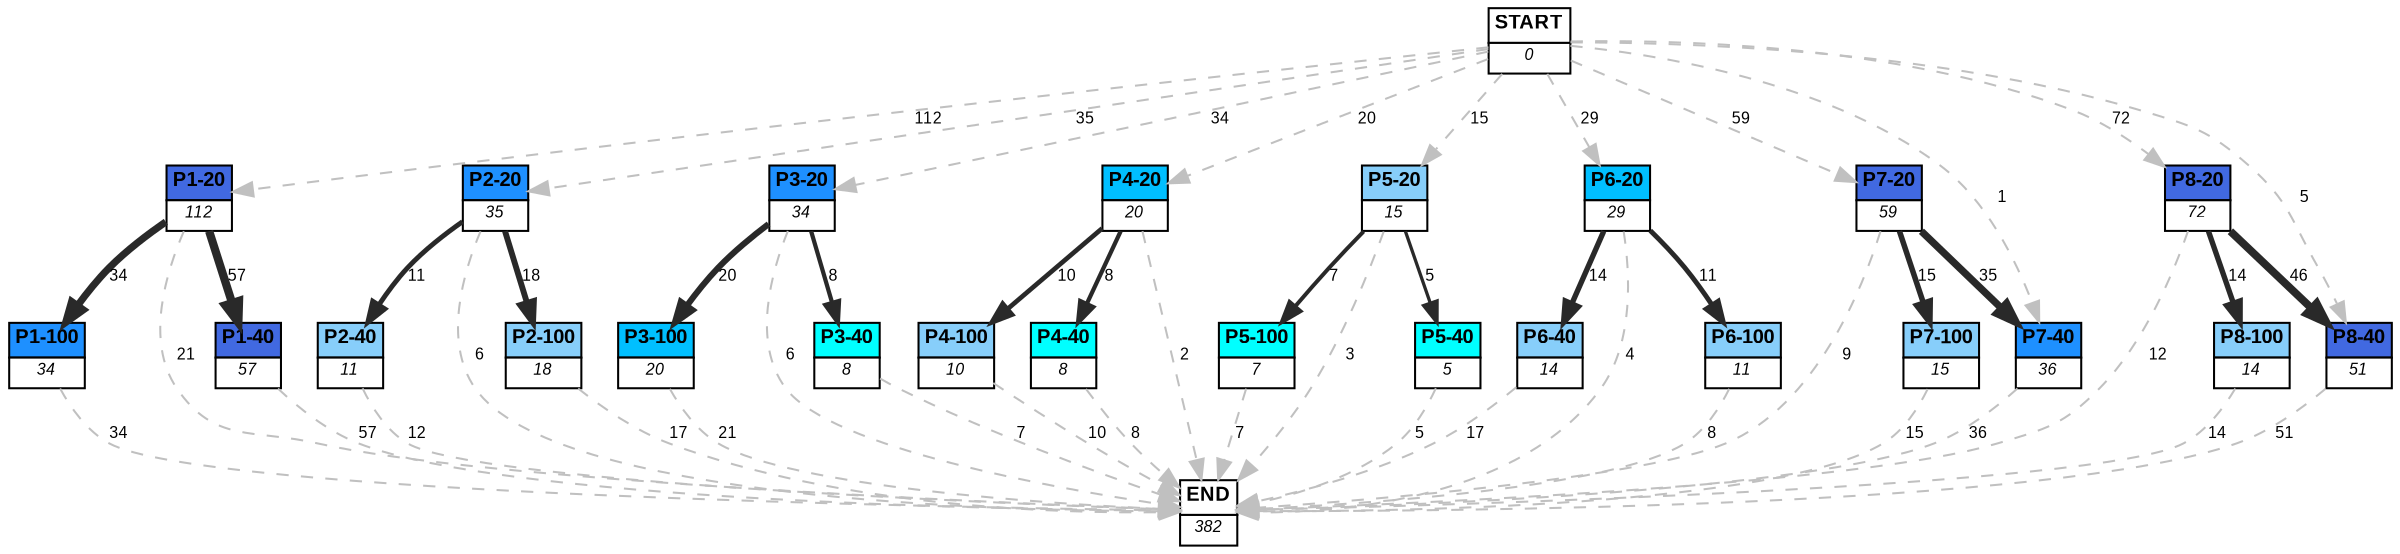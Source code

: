 digraph graphname {
	dpi = 150
	size="16,11!";
	margin = 0;
"P1-20" [shape=plain, label=<<table border="0" cellborder="1" cellspacing="0"><tr><td bgcolor="royalblue"><FONT face="Arial" POINT-SIZE="10"><b>P1-20</b></FONT></td></tr><tr><td bgcolor="white"><FONT face="Arial" POINT-SIZE="8"><i>112</i></FONT></td></tr></table>>]
"P1-40" [shape=plain, label=<<table border="0" cellborder="1" cellspacing="0"><tr><td bgcolor="royalblue"><FONT face="Arial" POINT-SIZE="10"><b>P1-40</b></FONT></td></tr><tr><td bgcolor="white"><FONT face="Arial" POINT-SIZE="8"><i>57</i></FONT></td></tr></table>>]
"P1-100" [shape=plain, label=<<table border="0" cellborder="1" cellspacing="0"><tr><td bgcolor="dodgerblue"><FONT face="Arial" POINT-SIZE="10"><b>P1-100</b></FONT></td></tr><tr><td bgcolor="white"><FONT face="Arial" POINT-SIZE="8"><i>34</i></FONT></td></tr></table>>]
"P2-20" [shape=plain, label=<<table border="0" cellborder="1" cellspacing="0"><tr><td bgcolor="dodgerblue"><FONT face="Arial" POINT-SIZE="10"><b>P2-20</b></FONT></td></tr><tr><td bgcolor="white"><FONT face="Arial" POINT-SIZE="8"><i>35</i></FONT></td></tr></table>>]
"P2-100" [shape=plain, label=<<table border="0" cellborder="1" cellspacing="0"><tr><td bgcolor="lightskyblue"><FONT face="Arial" POINT-SIZE="10"><b>P2-100</b></FONT></td></tr><tr><td bgcolor="white"><FONT face="Arial" POINT-SIZE="8"><i>18</i></FONT></td></tr></table>>]
"P2-40" [shape=plain, label=<<table border="0" cellborder="1" cellspacing="0"><tr><td bgcolor="lightskyblue"><FONT face="Arial" POINT-SIZE="10"><b>P2-40</b></FONT></td></tr><tr><td bgcolor="white"><FONT face="Arial" POINT-SIZE="8"><i>11</i></FONT></td></tr></table>>]
"P3-20" [shape=plain, label=<<table border="0" cellborder="1" cellspacing="0"><tr><td bgcolor="dodgerblue"><FONT face="Arial" POINT-SIZE="10"><b>P3-20</b></FONT></td></tr><tr><td bgcolor="white"><FONT face="Arial" POINT-SIZE="8"><i>34</i></FONT></td></tr></table>>]
"P3-40" [shape=plain, label=<<table border="0" cellborder="1" cellspacing="0"><tr><td bgcolor="aqua"><FONT face="Arial" POINT-SIZE="10"><b>P3-40</b></FONT></td></tr><tr><td bgcolor="white"><FONT face="Arial" POINT-SIZE="8"><i>8</i></FONT></td></tr></table>>]
"P3-100" [shape=plain, label=<<table border="0" cellborder="1" cellspacing="0"><tr><td bgcolor="deepskyblue"><FONT face="Arial" POINT-SIZE="10"><b>P3-100</b></FONT></td></tr><tr><td bgcolor="white"><FONT face="Arial" POINT-SIZE="8"><i>20</i></FONT></td></tr></table>>]
"P4-20" [shape=plain, label=<<table border="0" cellborder="1" cellspacing="0"><tr><td bgcolor="deepskyblue"><FONT face="Arial" POINT-SIZE="10"><b>P4-20</b></FONT></td></tr><tr><td bgcolor="white"><FONT face="Arial" POINT-SIZE="8"><i>20</i></FONT></td></tr></table>>]
"P4-40" [shape=plain, label=<<table border="0" cellborder="1" cellspacing="0"><tr><td bgcolor="aqua"><FONT face="Arial" POINT-SIZE="10"><b>P4-40</b></FONT></td></tr><tr><td bgcolor="white"><FONT face="Arial" POINT-SIZE="8"><i>8</i></FONT></td></tr></table>>]
"P5-20" [shape=plain, label=<<table border="0" cellborder="1" cellspacing="0"><tr><td bgcolor="lightskyblue"><FONT face="Arial" POINT-SIZE="10"><b>P5-20</b></FONT></td></tr><tr><td bgcolor="white"><FONT face="Arial" POINT-SIZE="8"><i>15</i></FONT></td></tr></table>>]
"P5-40" [shape=plain, label=<<table border="0" cellborder="1" cellspacing="0"><tr><td bgcolor="aqua"><FONT face="Arial" POINT-SIZE="10"><b>P5-40</b></FONT></td></tr><tr><td bgcolor="white"><FONT face="Arial" POINT-SIZE="8"><i>5</i></FONT></td></tr></table>>]
"P5-100" [shape=plain, label=<<table border="0" cellborder="1" cellspacing="0"><tr><td bgcolor="aqua"><FONT face="Arial" POINT-SIZE="10"><b>P5-100</b></FONT></td></tr><tr><td bgcolor="white"><FONT face="Arial" POINT-SIZE="8"><i>7</i></FONT></td></tr></table>>]
"P4-100" [shape=plain, label=<<table border="0" cellborder="1" cellspacing="0"><tr><td bgcolor="lightskyblue"><FONT face="Arial" POINT-SIZE="10"><b>P4-100</b></FONT></td></tr><tr><td bgcolor="white"><FONT face="Arial" POINT-SIZE="8"><i>10</i></FONT></td></tr></table>>]
"P6-20" [shape=plain, label=<<table border="0" cellborder="1" cellspacing="0"><tr><td bgcolor="deepskyblue"><FONT face="Arial" POINT-SIZE="10"><b>P6-20</b></FONT></td></tr><tr><td bgcolor="white"><FONT face="Arial" POINT-SIZE="8"><i>29</i></FONT></td></tr></table>>]
"P6-100" [shape=plain, label=<<table border="0" cellborder="1" cellspacing="0"><tr><td bgcolor="lightskyblue"><FONT face="Arial" POINT-SIZE="10"><b>P6-100</b></FONT></td></tr><tr><td bgcolor="white"><FONT face="Arial" POINT-SIZE="8"><i>11</i></FONT></td></tr></table>>]
"P6-40" [shape=plain, label=<<table border="0" cellborder="1" cellspacing="0"><tr><td bgcolor="lightskyblue"><FONT face="Arial" POINT-SIZE="10"><b>P6-40</b></FONT></td></tr><tr><td bgcolor="white"><FONT face="Arial" POINT-SIZE="8"><i>14</i></FONT></td></tr></table>>]
"P7-20" [shape=plain, label=<<table border="0" cellborder="1" cellspacing="0"><tr><td bgcolor="royalblue"><FONT face="Arial" POINT-SIZE="10"><b>P7-20</b></FONT></td></tr><tr><td bgcolor="white"><FONT face="Arial" POINT-SIZE="8"><i>59</i></FONT></td></tr></table>>]
"P7-40" [shape=plain, label=<<table border="0" cellborder="1" cellspacing="0"><tr><td bgcolor="dodgerblue"><FONT face="Arial" POINT-SIZE="10"><b>P7-40</b></FONT></td></tr><tr><td bgcolor="white"><FONT face="Arial" POINT-SIZE="8"><i>36</i></FONT></td></tr></table>>]
"P7-100" [shape=plain, label=<<table border="0" cellborder="1" cellspacing="0"><tr><td bgcolor="lightskyblue"><FONT face="Arial" POINT-SIZE="10"><b>P7-100</b></FONT></td></tr><tr><td bgcolor="white"><FONT face="Arial" POINT-SIZE="8"><i>15</i></FONT></td></tr></table>>]
"P8-20" [shape=plain, label=<<table border="0" cellborder="1" cellspacing="0"><tr><td bgcolor="royalblue"><FONT face="Arial" POINT-SIZE="10"><b>P8-20</b></FONT></td></tr><tr><td bgcolor="white"><FONT face="Arial" POINT-SIZE="8"><i>72</i></FONT></td></tr></table>>]
"P8-40" [shape=plain, label=<<table border="0" cellborder="1" cellspacing="0"><tr><td bgcolor="royalblue"><FONT face="Arial" POINT-SIZE="10"><b>P8-40</b></FONT></td></tr><tr><td bgcolor="white"><FONT face="Arial" POINT-SIZE="8"><i>51</i></FONT></td></tr></table>>]
"P8-100" [shape=plain, label=<<table border="0" cellborder="1" cellspacing="0"><tr><td bgcolor="lightskyblue"><FONT face="Arial" POINT-SIZE="10"><b>P8-100</b></FONT></td></tr><tr><td bgcolor="white"><FONT face="Arial" POINT-SIZE="8"><i>14</i></FONT></td></tr></table>>]
"START" [shape=plain, label=<<table border="0" cellborder="1" cellspacing="0"><tr><td bgcolor="white"><FONT face="Arial" POINT-SIZE="10"><b>START</b></FONT></td></tr><tr><td bgcolor="white"><FONT face="Arial" POINT-SIZE="8"><i>0</i></FONT></td></tr></table>>]
"END" [shape=plain, label=<<table border="0" cellborder="1" cellspacing="0"><tr><td bgcolor="white"><FONT face="Arial" POINT-SIZE="10"><b>END</b></FONT></td></tr><tr><td bgcolor="white"><FONT face="Arial" POINT-SIZE="8"><i>382</i></FONT></td></tr></table>>]
"P1-20" -> "P1-40" [ color=grey16 penwidth = "4.04305126783455"label ="57" labelfloat=false fontname="Arial" fontsize=8]
"P1-20" -> "P1-100" [ color=grey16 penwidth = "3.5263605246161616"label ="34" labelfloat=false fontname="Arial" fontsize=8]
"P1-20" -> "END" [ style = dashed color=grey label ="21" labelfloat=false fontname="Arial" fontsize=8]
"P1-40" -> "END" [ style = dashed color=grey label ="57" labelfloat=false fontname="Arial" fontsize=8]
"P1-100" -> "END" [ style = dashed color=grey label ="34" labelfloat=false fontname="Arial" fontsize=8]
"P2-20" -> "P2-100" [ color=grey16 penwidth = "2.8903717578961645"label ="18" labelfloat=false fontname="Arial" fontsize=8]
"P2-20" -> "P2-40" [ color=grey16 penwidth = "2.3978952727983707"label ="11" labelfloat=false fontname="Arial" fontsize=8]
"P2-20" -> "END" [ style = dashed color=grey label ="6" labelfloat=false fontname="Arial" fontsize=8]
"P2-100" -> "END" [ style = dashed color=grey label ="17" labelfloat=false fontname="Arial" fontsize=8]
"P2-40" -> "END" [ style = dashed color=grey label ="12" labelfloat=false fontname="Arial" fontsize=8]
"P3-20" -> "P3-40" [ color=grey16 penwidth = "2.0794415416798357"label ="8" labelfloat=false fontname="Arial" fontsize=8]
"P3-20" -> "P3-100" [ color=grey16 penwidth = "2.995732273553991"label ="20" labelfloat=false fontname="Arial" fontsize=8]
"P3-20" -> "END" [ style = dashed color=grey label ="6" labelfloat=false fontname="Arial" fontsize=8]
"P3-40" -> "END" [ style = dashed color=grey label ="7" labelfloat=false fontname="Arial" fontsize=8]
"P3-100" -> "END" [ style = dashed color=grey label ="21" labelfloat=false fontname="Arial" fontsize=8]
"P4-20" -> "P4-40" [ color=grey16 penwidth = "2.0794415416798357"label ="8" labelfloat=false fontname="Arial" fontsize=8]
"P4-20" -> "P4-100" [ color=grey16 penwidth = "2.302585092994046"label ="10" labelfloat=false fontname="Arial" fontsize=8]
"P4-20" -> "END" [ style = dashed color=grey label ="2" labelfloat=false fontname="Arial" fontsize=8]
"P4-40" -> "END" [ style = dashed color=grey label ="8" labelfloat=false fontname="Arial" fontsize=8]
"P5-20" -> "P5-40" [ color=grey16 penwidth = "1.6094379124341003"label ="5" labelfloat=false fontname="Arial" fontsize=8]
"P5-20" -> "P5-100" [ color=grey16 penwidth = "1.9459101490553132"label ="7" labelfloat=false fontname="Arial" fontsize=8]
"P5-20" -> "END" [ style = dashed color=grey label ="3" labelfloat=false fontname="Arial" fontsize=8]
"P5-40" -> "END" [ style = dashed color=grey label ="5" labelfloat=false fontname="Arial" fontsize=8]
"P5-100" -> "END" [ style = dashed color=grey label ="7" labelfloat=false fontname="Arial" fontsize=8]
"P4-100" -> "END" [ style = dashed color=grey label ="10" labelfloat=false fontname="Arial" fontsize=8]
"P6-20" -> "P6-100" [ color=grey16 penwidth = "2.3978952727983707"label ="11" labelfloat=false fontname="Arial" fontsize=8]
"P6-20" -> "P6-40" [ color=grey16 penwidth = "2.6390573296152584"label ="14" labelfloat=false fontname="Arial" fontsize=8]
"P6-20" -> "END" [ style = dashed color=grey label ="4" labelfloat=false fontname="Arial" fontsize=8]
"P6-100" -> "END" [ style = dashed color=grey label ="8" labelfloat=false fontname="Arial" fontsize=8]
"P6-40" -> "END" [ style = dashed color=grey label ="17" labelfloat=false fontname="Arial" fontsize=8]
"P7-20" -> "P7-40" [ color=grey16 penwidth = "3.5553480614894135"label ="35" labelfloat=false fontname="Arial" fontsize=8]
"P7-20" -> "P7-100" [ color=grey16 penwidth = "2.70805020110221"label ="15" labelfloat=false fontname="Arial" fontsize=8]
"P7-20" -> "END" [ style = dashed color=grey label ="9" labelfloat=false fontname="Arial" fontsize=8]
"P7-40" -> "END" [ style = dashed color=grey label ="36" labelfloat=false fontname="Arial" fontsize=8]
"P7-100" -> "END" [ style = dashed color=grey label ="15" labelfloat=false fontname="Arial" fontsize=8]
"P8-20" -> "P8-40" [ color=grey16 penwidth = "3.828641396489095"label ="46" labelfloat=false fontname="Arial" fontsize=8]
"P8-20" -> "P8-100" [ color=grey16 penwidth = "2.6390573296152584"label ="14" labelfloat=false fontname="Arial" fontsize=8]
"P8-20" -> "END" [ style = dashed color=grey label ="12" labelfloat=false fontname="Arial" fontsize=8]
"P8-40" -> "END" [ style = dashed color=grey label ="51" labelfloat=false fontname="Arial" fontsize=8]
"P8-100" -> "END" [ style = dashed color=grey label ="14" labelfloat=false fontname="Arial" fontsize=8]
"START" -> "P1-20" [ style = dashed color=grey label ="112" labelfloat=false fontname="Arial" fontsize=8]
"START" -> "P2-20" [ style = dashed color=grey label ="35" labelfloat=false fontname="Arial" fontsize=8]
"START" -> "P3-20" [ style = dashed color=grey label ="34" labelfloat=false fontname="Arial" fontsize=8]
"START" -> "P4-20" [ style = dashed color=grey label ="20" labelfloat=false fontname="Arial" fontsize=8]
"START" -> "P5-20" [ style = dashed color=grey label ="15" labelfloat=false fontname="Arial" fontsize=8]
"START" -> "P6-20" [ style = dashed color=grey label ="29" labelfloat=false fontname="Arial" fontsize=8]
"START" -> "P7-20" [ style = dashed color=grey label ="59" labelfloat=false fontname="Arial" fontsize=8]
"START" -> "P7-40" [ style = dashed color=grey label ="1" labelfloat=false fontname="Arial" fontsize=8]
"START" -> "P8-20" [ style = dashed color=grey label ="72" labelfloat=false fontname="Arial" fontsize=8]
"START" -> "P8-40" [ style = dashed color=grey label ="5" labelfloat=false fontname="Arial" fontsize=8]
}